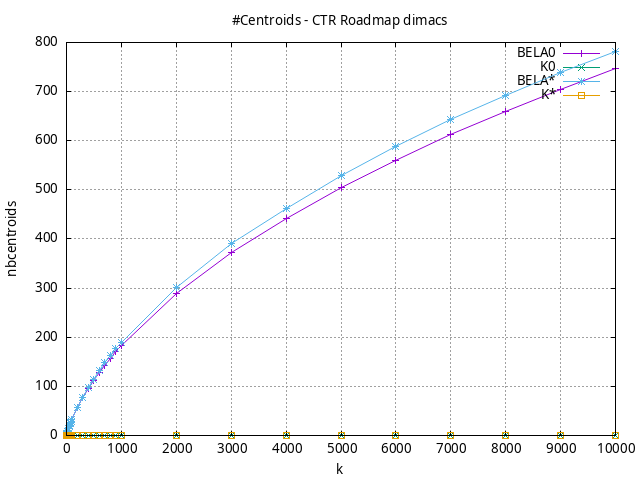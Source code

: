 #!/usr/bin/gnuplot
# -*- coding: utf-8 -*-
#
# results/roadmap/dimacs/CTR/USA-road-d.CTR.mixed.nbcentroids.gnuplot
#
# Started on 01/09/2024 14:42:55
# Author: Carlos Linares López
set grid
set xlabel "k"
set ylabel "nbcentroids"

set title "#Centroids - CTR Roadmap dimacs"

set terminal png enhanced font "Ariel,10"
set output 'USA-road-d.CTR.mixed.nbcentroids.png'

plot "-" title "BELA0"      with linesp, "-" title "K0"      with linesp, "-" title "BELA*"      with linesp, "-" title "K*"      with linesp

	1 1.0
	2 1.25
	3 1.64
	4 1.93
	5 2.47
	6 2.71
	7 3.16
	8 3.39
	9 4.02
	10 4.26
	20 7.8
	30 11.09
	40 14.41
	50 17.67
	60 20.49
	70 23.47
	80 26.29
	90 29.11
	100 31.78
	200 56.11
	300 76.6
	400 95.04
	500 111.84
	600 128.1
	700 143.21
	800 156.8
	900 170.77
	1000 183.15
	2000 288.8
	3000 372.57
	4000 441.89
	5000 505.04
	6000 560.66
	7000 613.24
	8000 660.51
	9000 704.38
	10000 746.12
end
	1 0.0
	2 0.0
	3 0.0
	4 0.0
	5 0.0
	6 0.0
	7 0.0
	8 0.0
	9 0.0
	10 0.0
	20 0.0
	30 0.0
	40 0.0
	50 0.0
	60 0.0
	70 0.0
	80 0.0
	90 0.0
	100 0.0
	200 0.0
	300 0.0
	400 0.0
	500 0.0
	600 0.0
	700 0.0
	800 0.0
	900 0.0
	1000 0.0
	2000 0.0
	3000 0.0
	4000 0.0
	5000 0.0
	6000 0.0
	7000 0.0
	8000 0.0
	9000 0.0
	10000 0.0
end
	1 1.0
	2 1.25
	3 1.64
	4 1.93
	5 2.47
	6 2.71
	7 3.15
	8 3.37
	9 4.01
	10 4.25
	20 7.78
	30 11.02
	40 14.34
	50 17.64
	60 20.57
	70 23.54
	80 26.38
	90 29.3
	100 32.06
	200 56.85
	300 78.2
	400 97.33
	500 114.87
	600 132.04
	700 147.7
	800 161.87
	900 176.71
	1000 189.96
	2000 302.12
	3000 389.87
	4000 462.18
	5000 529.45
	6000 588.42
	7000 643.9
	8000 692.31
	9000 738.17
	10000 782.07
end
	1 0.0
	2 0.0
	3 0.0
	4 0.0
	5 0.0
	6 0.0
	7 0.0
	8 0.0
	9 0.0
	10 0.0
	20 0.0
	30 0.0
	40 0.0
	50 0.0
	60 0.0
	70 0.0
	80 0.0
	90 0.0
	100 0.0
	200 0.0
	300 0.0
	400 0.0
	500 0.0
	600 0.0
	700 0.0
	800 0.0
	900 0.0
	1000 0.0
	2000 0.0
	3000 0.0
	4000 0.0
	5000 0.0
	6000 0.0
	7000 0.0
	8000 0.0
	9000 0.0
	10000 0.0
end
